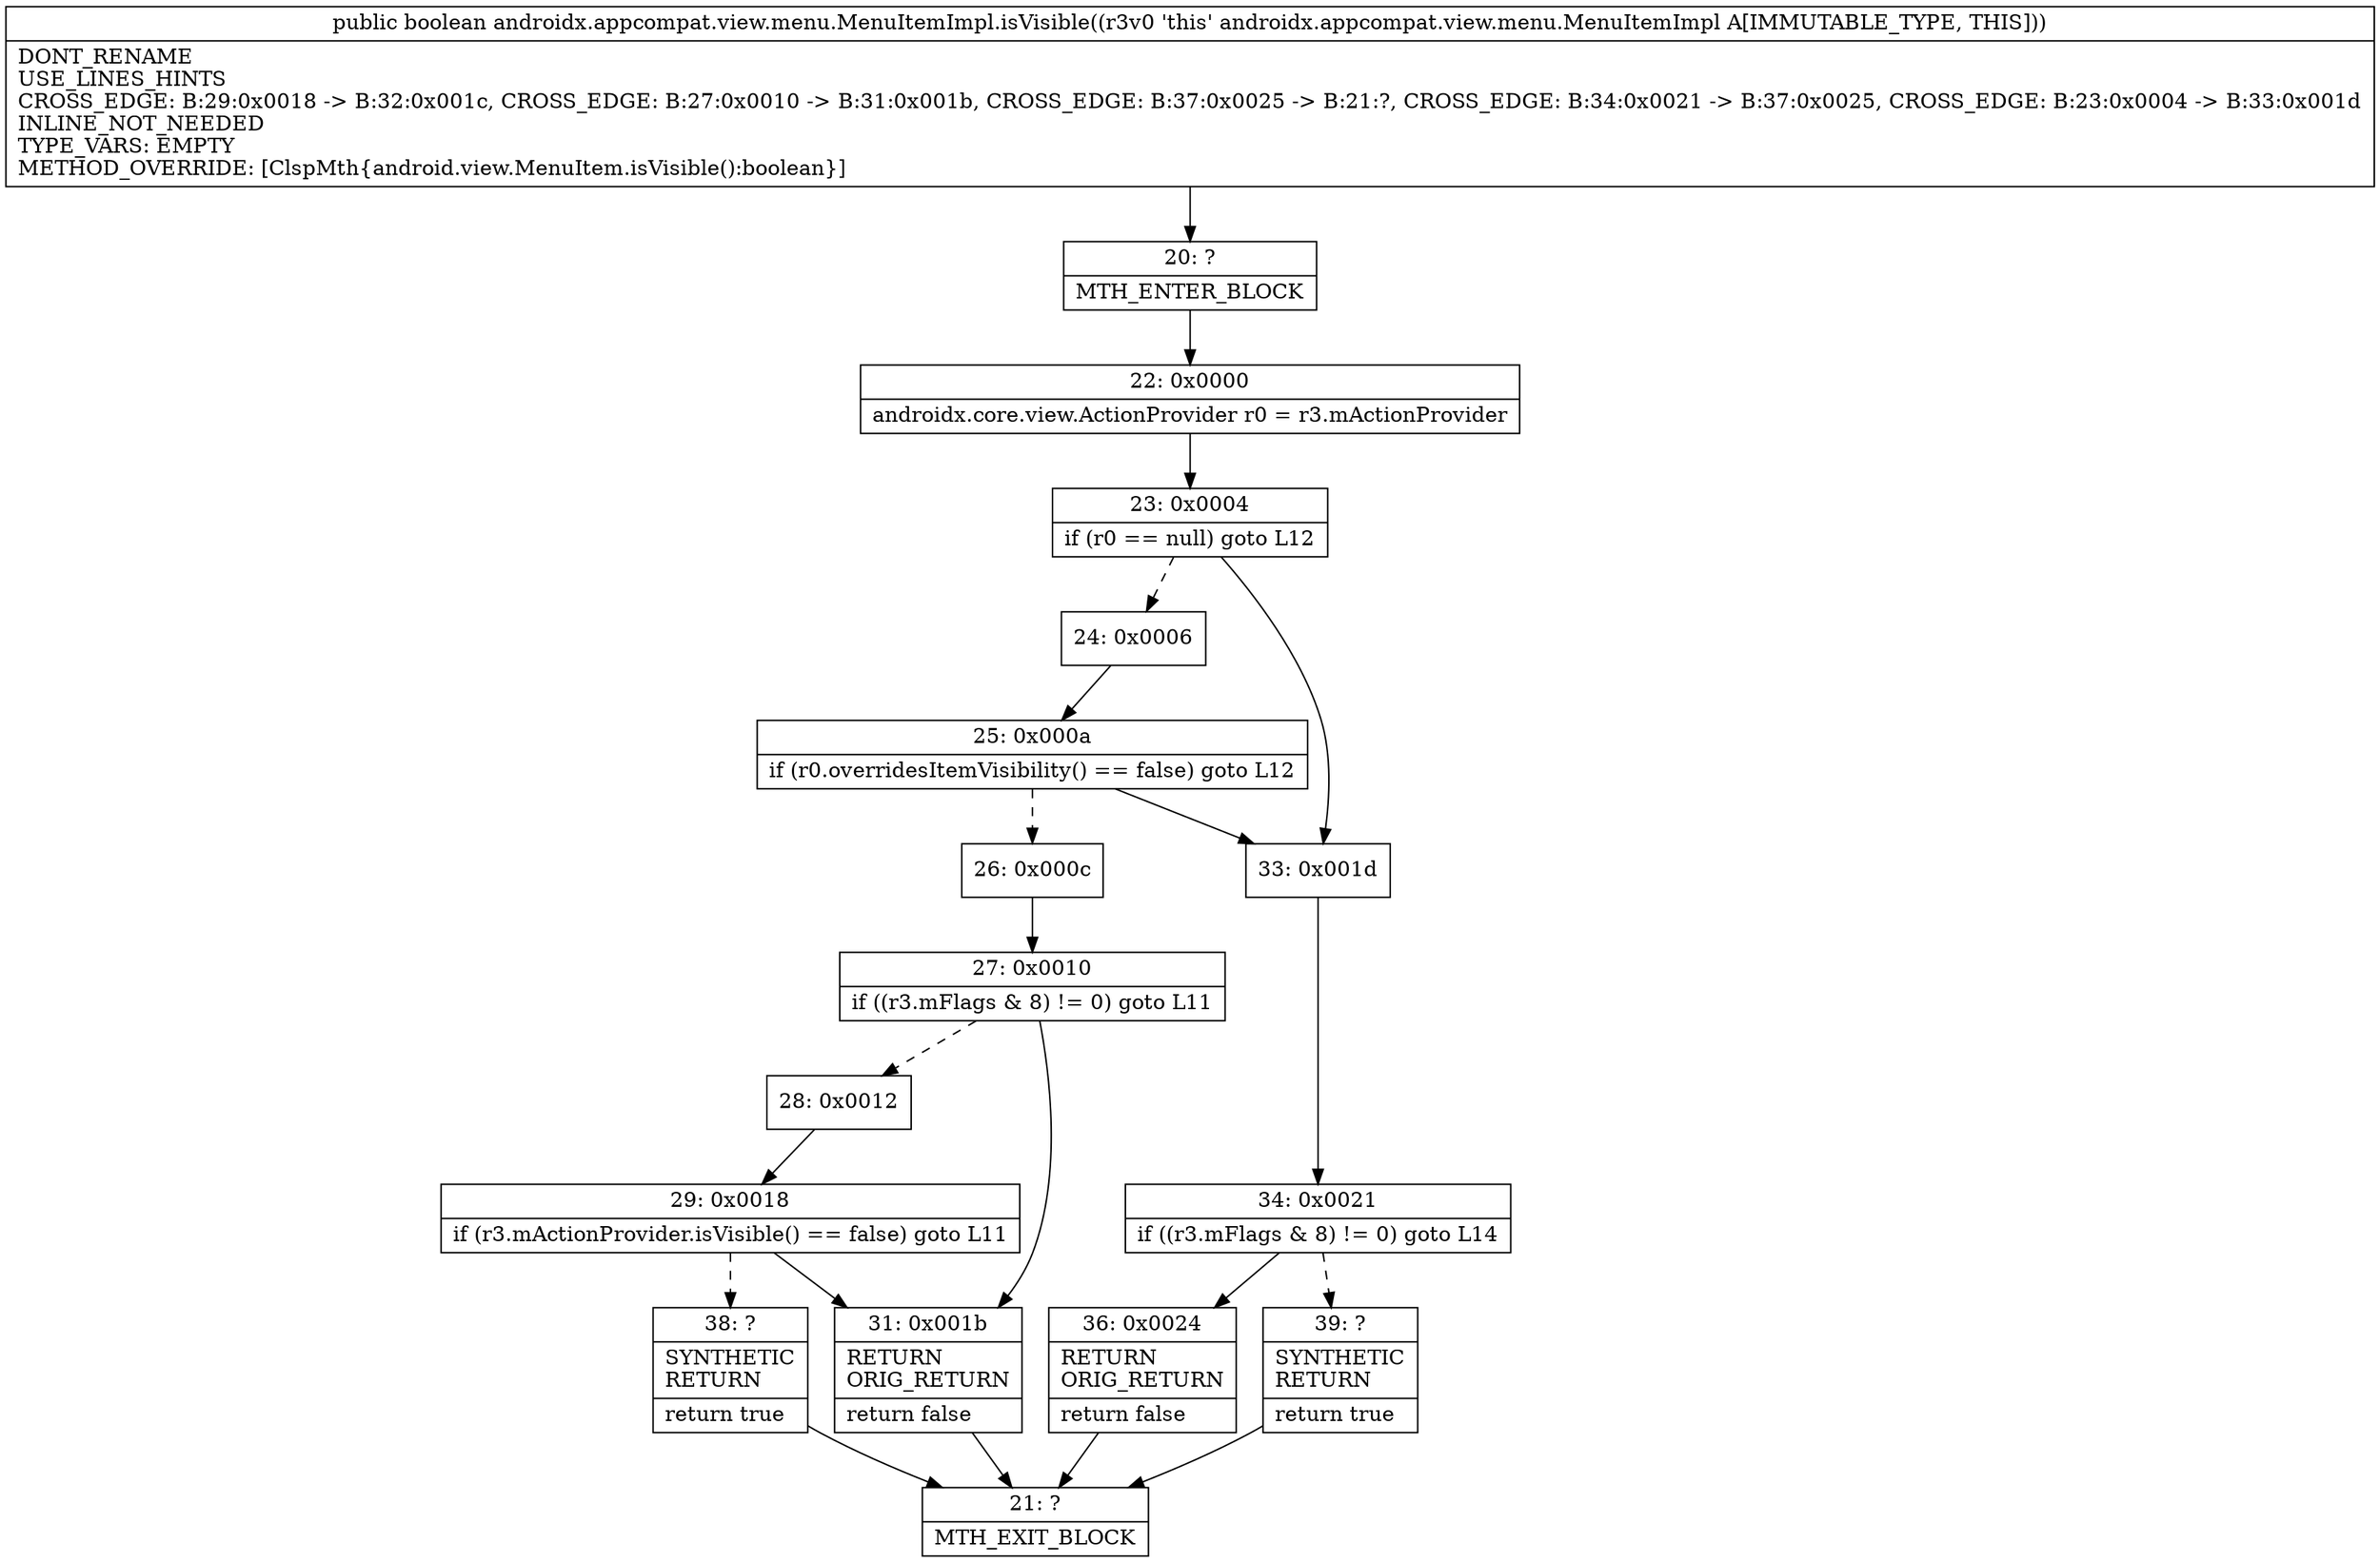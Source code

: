 digraph "CFG forandroidx.appcompat.view.menu.MenuItemImpl.isVisible()Z" {
Node_20 [shape=record,label="{20\:\ ?|MTH_ENTER_BLOCK\l}"];
Node_22 [shape=record,label="{22\:\ 0x0000|androidx.core.view.ActionProvider r0 = r3.mActionProvider\l}"];
Node_23 [shape=record,label="{23\:\ 0x0004|if (r0 == null) goto L12\l}"];
Node_24 [shape=record,label="{24\:\ 0x0006}"];
Node_25 [shape=record,label="{25\:\ 0x000a|if (r0.overridesItemVisibility() == false) goto L12\l}"];
Node_26 [shape=record,label="{26\:\ 0x000c}"];
Node_27 [shape=record,label="{27\:\ 0x0010|if ((r3.mFlags & 8) != 0) goto L11\l}"];
Node_28 [shape=record,label="{28\:\ 0x0012}"];
Node_29 [shape=record,label="{29\:\ 0x0018|if (r3.mActionProvider.isVisible() == false) goto L11\l}"];
Node_38 [shape=record,label="{38\:\ ?|SYNTHETIC\lRETURN\l|return true\l}"];
Node_21 [shape=record,label="{21\:\ ?|MTH_EXIT_BLOCK\l}"];
Node_31 [shape=record,label="{31\:\ 0x001b|RETURN\lORIG_RETURN\l|return false\l}"];
Node_33 [shape=record,label="{33\:\ 0x001d}"];
Node_34 [shape=record,label="{34\:\ 0x0021|if ((r3.mFlags & 8) != 0) goto L14\l}"];
Node_36 [shape=record,label="{36\:\ 0x0024|RETURN\lORIG_RETURN\l|return false\l}"];
Node_39 [shape=record,label="{39\:\ ?|SYNTHETIC\lRETURN\l|return true\l}"];
MethodNode[shape=record,label="{public boolean androidx.appcompat.view.menu.MenuItemImpl.isVisible((r3v0 'this' androidx.appcompat.view.menu.MenuItemImpl A[IMMUTABLE_TYPE, THIS]))  | DONT_RENAME\lUSE_LINES_HINTS\lCROSS_EDGE: B:29:0x0018 \-\> B:32:0x001c, CROSS_EDGE: B:27:0x0010 \-\> B:31:0x001b, CROSS_EDGE: B:37:0x0025 \-\> B:21:?, CROSS_EDGE: B:34:0x0021 \-\> B:37:0x0025, CROSS_EDGE: B:23:0x0004 \-\> B:33:0x001d\lINLINE_NOT_NEEDED\lTYPE_VARS: EMPTY\lMETHOD_OVERRIDE: [ClspMth\{android.view.MenuItem.isVisible():boolean\}]\l}"];
MethodNode -> Node_20;Node_20 -> Node_22;
Node_22 -> Node_23;
Node_23 -> Node_24[style=dashed];
Node_23 -> Node_33;
Node_24 -> Node_25;
Node_25 -> Node_26[style=dashed];
Node_25 -> Node_33;
Node_26 -> Node_27;
Node_27 -> Node_28[style=dashed];
Node_27 -> Node_31;
Node_28 -> Node_29;
Node_29 -> Node_31;
Node_29 -> Node_38[style=dashed];
Node_38 -> Node_21;
Node_31 -> Node_21;
Node_33 -> Node_34;
Node_34 -> Node_36;
Node_34 -> Node_39[style=dashed];
Node_36 -> Node_21;
Node_39 -> Node_21;
}

